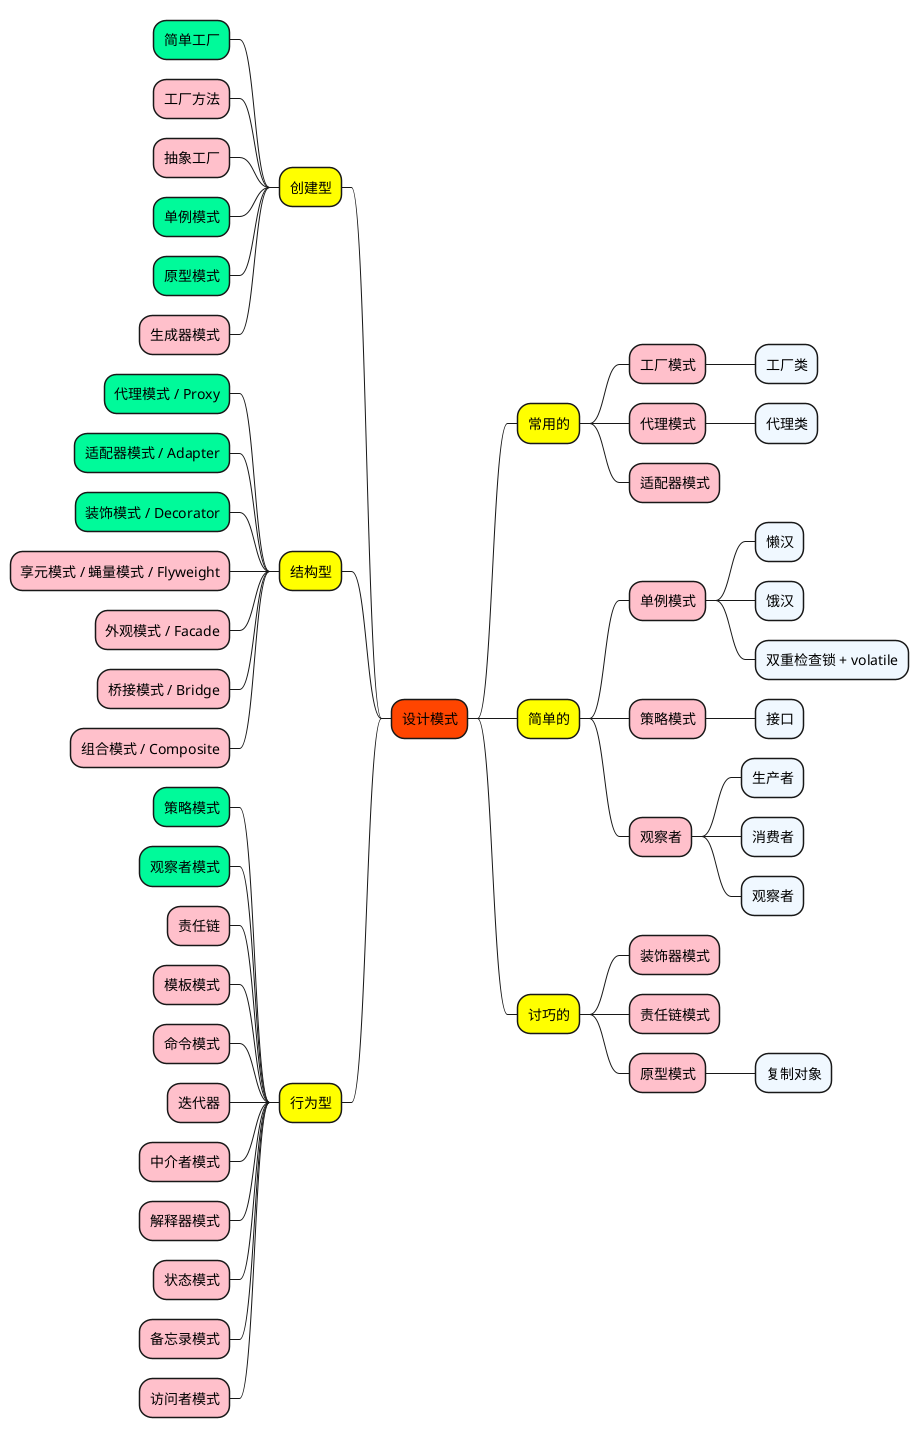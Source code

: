 @startmindmap

+[#OrangeRed] 设计模式

++[#yellow] 常用的

+++[#Pink] 工厂模式
++++[#AliceBlue] 工厂类

+++[#Pink] 代理模式
++++[#AliceBlue] 代理类
+++[#Pink] 适配器模式


'++++[#AliceBlue] 加载
'++++[#MediumSpringGreen] 链接
'+++++[#AliceBlue]_ 验证
'+++++[#AliceBlue]_ 准备
'+++++[#AliceBlue]_ 解析
'++++[#AliceBlue] 初始化


++[#yellow] 简单的

+++[#Pink] 单例模式
++++[#AliceBlue] 懒汉
++++[#AliceBlue] 饿汉
++++[#AliceBlue] 双重检查锁 + volatile

+++[#Pink] 策略模式
++++[#AliceBlue] 接口

+++[#Pink] 观察者
++++[#AliceBlue] 生产者
++++[#AliceBlue] 消费者
++++[#AliceBlue] 观察者


'++++[#AliceBlue] 加载
'++++[#MediumSpringGreen] 链接
'+++++[#AliceBlue]_ 验证
'+++++[#AliceBlue]_ 准备
'+++++[#AliceBlue]_ 解析
'++++[#AliceBlue] 初始化


++[#yellow] 讨巧的

+++[#Pink] 装饰器模式
+++[#Pink] 责任链模式
+++[#Pink] 原型模式
++++[#AliceBlue] 复制对象


'+++++[#AliceBlue]_ 负责加载 JDK 中的核心类库
'++++[#AliceBlue] Extension ClassLoader / 扩展类加载器
'+++++[#AliceBlue]_ 负责加载 Java 的扩展类库
'++++[#AliceBlue] App ClassLoader / 系统类加载器
'+++++[#AliceBlue]_ 负责加载 classpath 目录下的所有 jar 和 class 文件



--[#yellow] 创建型

---[#MediumSpringGreen] 简单工厂
---[#Pink] 工厂方法
---[#Pink] 抽象工厂
---[#MediumSpringGreen] 单例模式
---[#MediumSpringGreen] 原型模式
---[#Pink] 生成器模式


--[#yellow] 结构型

---[#MediumSpringGreen] 代理模式 / Proxy
---[#MediumSpringGreen] 适配器模式 / Adapter
---[#MediumSpringGreen] 装饰模式 / Decorator
---[#Pink] 享元模式 / 蝇量模式 / Flyweight
---[#Pink] 外观模式 / Facade
---[#Pink] 桥接模式 / Bridge
---[#Pink] 组合模式 / Composite
'----[#AliceBlue] 双亲委派机制
'-----[#AliceBlue]_ 可以避免重复加载
'-----[#AliceBlue]_ 可以防止核心 class 被篡改


--[#yellow] 行为型

---[#MediumSpringGreen] 策略模式
---[#MediumSpringGreen] 观察者模式
---[#Pink] 责任链
---[#Pink] 模板模式
---[#Pink] 命令模式
---[#Pink] 迭代器
---[#Pink] 中介者模式
---[#Pink] 解释器模式
---[#Pink] 状态模式
---[#Pink] 备忘录模式
---[#Pink] 访问者模式


@endmindmap